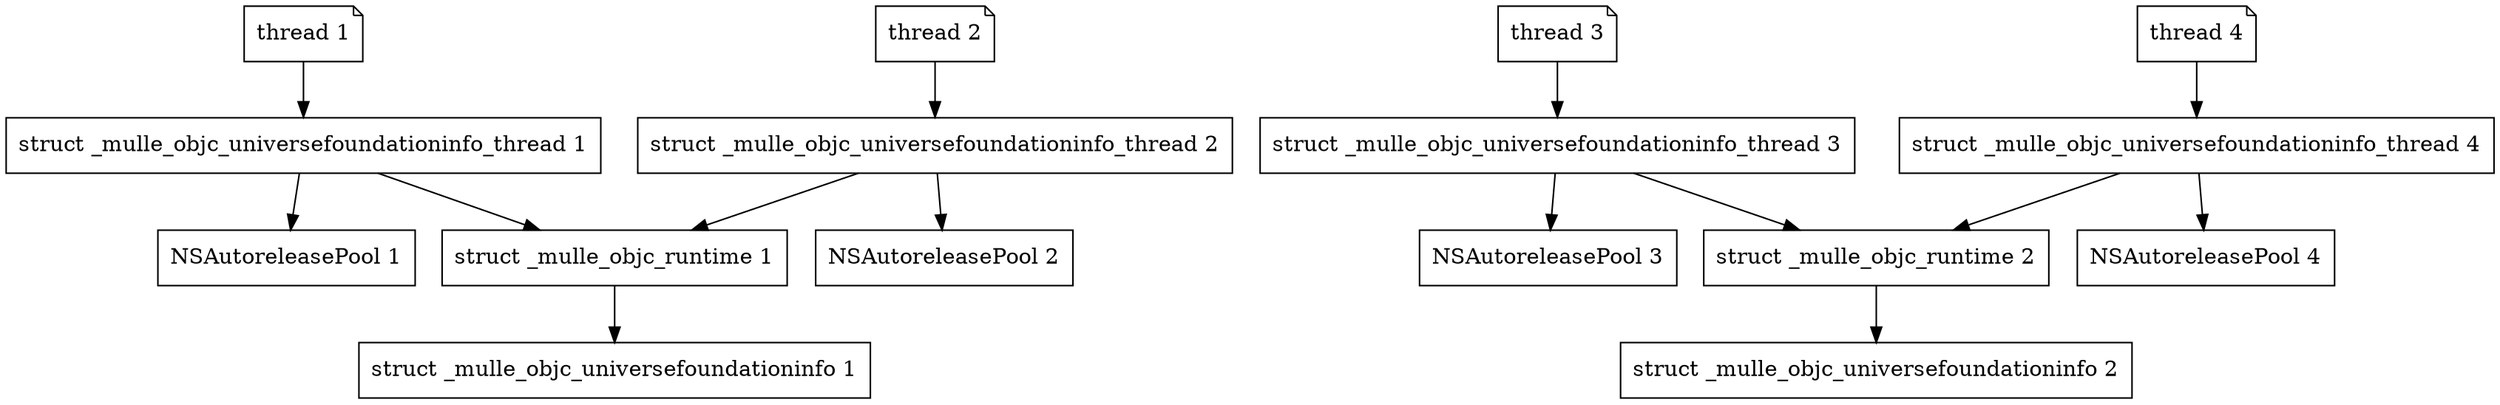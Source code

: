 digraph foo {

  node [shape=note];

  "thread 1";
  "thread 2";

  "thread 3";
  "thread 4";

  node [shape=record];

  "thread 1" -> "struct _mulle_objc_universefoundationinfo_thread 1";
  "thread 2" -> "struct _mulle_objc_universefoundationinfo_thread 2";

  "thread 3" -> "struct _mulle_objc_universefoundationinfo_thread 3";
  "thread 4" -> "struct _mulle_objc_universefoundationinfo_thread 4";

  "struct _mulle_objc_universefoundationinfo_thread 1" -> "struct _mulle_objc_runtime 1";
  "struct _mulle_objc_universefoundationinfo_thread 2" -> "struct _mulle_objc_runtime 1";

  "struct _mulle_objc_universefoundationinfo_thread 1" -> "NSAutoreleasePool 1";
  "struct _mulle_objc_universefoundationinfo_thread 2" -> "NSAutoreleasePool 2";
  "struct _mulle_objc_universefoundationinfo_thread 3" -> "NSAutoreleasePool 3";
  "struct _mulle_objc_universefoundationinfo_thread 4" -> "NSAutoreleasePool 4";

  "struct _mulle_objc_universefoundationinfo_thread 3" -> "struct _mulle_objc_runtime 2";
  "struct _mulle_objc_universefoundationinfo_thread 4" -> "struct _mulle_objc_runtime 2";

  "struct _mulle_objc_runtime 1";
  "struct _mulle_objc_runtime 1" -> "struct _mulle_objc_universefoundationinfo 1";

  "struct _mulle_objc_runtime 2" -> "struct _mulle_objc_universefoundationinfo 2" ;
  "struct _mulle_objc_runtime 2";
}